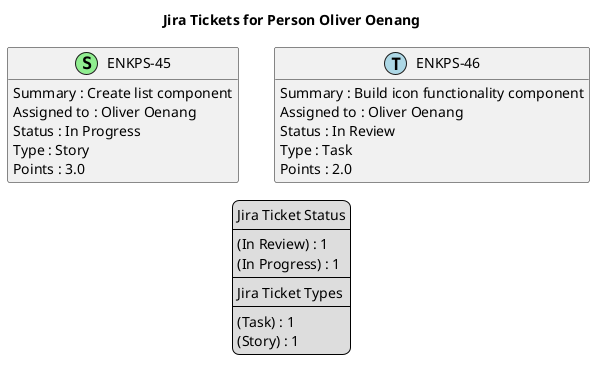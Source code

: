 @startuml
'https://plantuml.com/class-diagram

' GENERATE CLASS DIAGRAM ===========
' Generated at    : Tue May 14 10:46:39 CEST 2024

title Jira Tickets for Person Oliver Oenang
hide empty members

legend
Jira Ticket Status
----
(In Review) : 1
(In Progress) : 1
----
Jira Ticket Types
----
(Task) : 1
(Story) : 1
end legend


' Tickets =======
class "ENKPS-45" << (S,lightgreen) >> {
  Summary : Create list component 
  Assigned to : Oliver Oenang
  Status : In Progress
  Type : Story
  Points : 3.0
}

class "ENKPS-46" << (T,lightblue) >> {
  Summary : Build icon functionality component
  Assigned to : Oliver Oenang
  Status : In Review
  Type : Task
  Points : 2.0
}



' Links =======


@enduml
